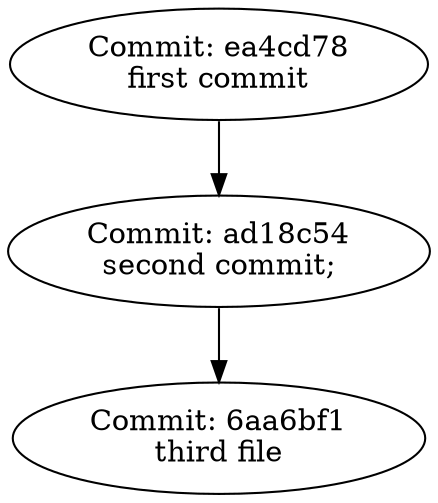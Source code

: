 digraph G {
  "6aa6bf1" [label="Commit: 6aa6bf1
third file"]
  "ad18c54" -> "6aa6bf1";
  "ad18c54" [label="Commit: ad18c54
second commit;"]
  "ea4cd78" -> "ad18c54";
  "ea4cd78" [label="Commit: ea4cd78
first commit"]
}

